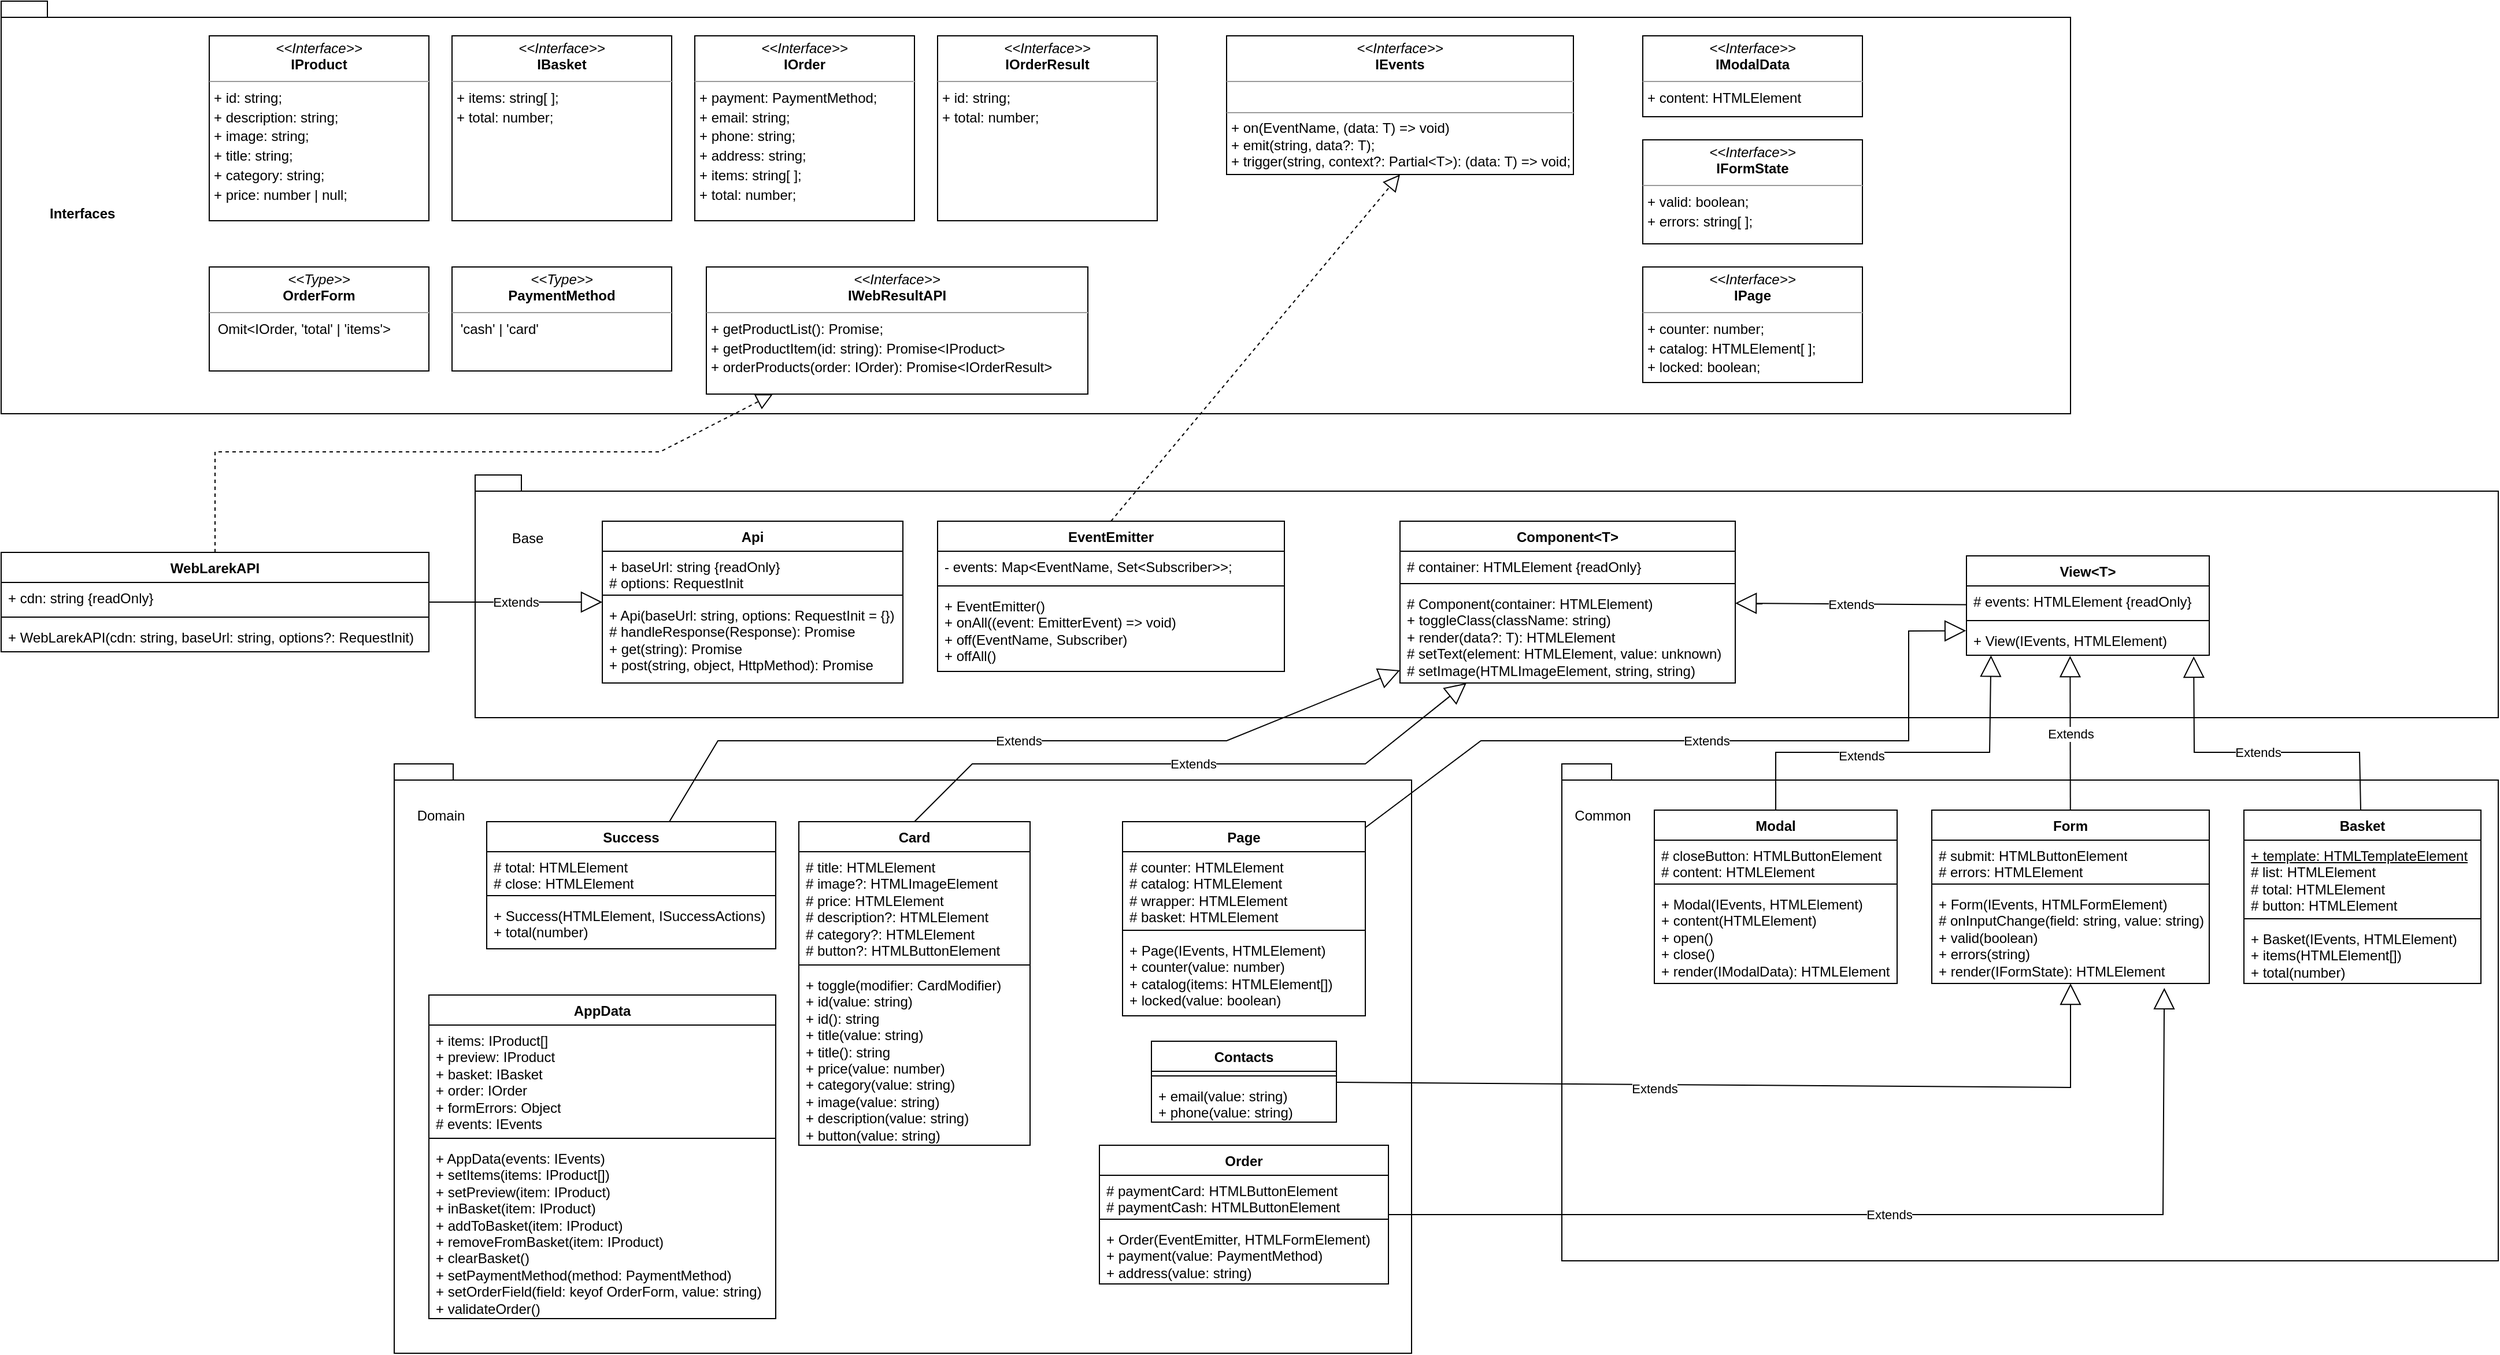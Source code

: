 <mxfile version="23.1.5" type="device">
  <diagram name="Page-1" id="c4acf3e9-155e-7222-9cf6-157b1a14988f">
    <mxGraphModel dx="989" dy="577" grid="1" gridSize="10" guides="1" tooltips="1" connect="1" arrows="1" fold="1" page="1" pageScale="1" pageWidth="2200" pageHeight="1400" background="#ffffff" math="0" shadow="0">
      <root>
        <mxCell id="0" />
        <mxCell id="1" parent="0" />
        <mxCell id="fEwEx9mOlt6JljOtrG-w-179" value="&amp;nbsp; &amp;nbsp; &amp;nbsp; &amp;nbsp; &amp;nbsp; &amp;nbsp; Interfaces" style="shape=folder;fontStyle=1;spacingTop=10;tabWidth=40;tabHeight=14;tabPosition=left;html=1;whiteSpace=wrap;align=left;" parent="1" vertex="1">
          <mxGeometry x="10" y="10" width="1790" height="357" as="geometry" />
        </mxCell>
        <mxCell id="TN-Is-sh9F5A8VuO-S4N-15" value="WebLarekAPI" style="swimlane;fontStyle=1;align=center;verticalAlign=top;childLayout=stackLayout;horizontal=1;startSize=26;horizontalStack=0;resizeParent=1;resizeParentMax=0;resizeLast=0;collapsible=1;marginBottom=0;whiteSpace=wrap;html=1;swimlaneFillColor=default;" vertex="1" parent="1">
          <mxGeometry x="10" y="487" width="370" height="86" as="geometry" />
        </mxCell>
        <mxCell id="TN-Is-sh9F5A8VuO-S4N-16" value="+ cdn: string {readOnly}" style="text;strokeColor=none;fillColor=none;align=left;verticalAlign=top;spacingLeft=4;spacingRight=4;overflow=hidden;rotatable=0;points=[[0,0.5],[1,0.5]];portConstraint=eastwest;whiteSpace=wrap;html=1;" vertex="1" parent="TN-Is-sh9F5A8VuO-S4N-15">
          <mxGeometry y="26" width="370" height="26" as="geometry" />
        </mxCell>
        <mxCell id="TN-Is-sh9F5A8VuO-S4N-17" value="" style="line;strokeWidth=1;fillColor=none;align=left;verticalAlign=middle;spacingTop=-1;spacingLeft=3;spacingRight=3;rotatable=0;labelPosition=right;points=[];portConstraint=eastwest;strokeColor=inherit;" vertex="1" parent="TN-Is-sh9F5A8VuO-S4N-15">
          <mxGeometry y="52" width="370" height="8" as="geometry" />
        </mxCell>
        <mxCell id="TN-Is-sh9F5A8VuO-S4N-18" value="+&amp;nbsp;WebLarekAPI(cdn: string, baseUrl: string, options?: RequestInit)" style="text;strokeColor=none;fillColor=none;align=left;verticalAlign=top;spacingLeft=4;spacingRight=4;overflow=hidden;rotatable=0;points=[[0,0.5],[1,0.5]];portConstraint=eastwest;whiteSpace=wrap;html=1;" vertex="1" parent="TN-Is-sh9F5A8VuO-S4N-15">
          <mxGeometry y="60" width="370" height="26" as="geometry" />
        </mxCell>
        <mxCell id="TN-Is-sh9F5A8VuO-S4N-19" value="" style="shape=folder;fontStyle=1;spacingTop=10;tabWidth=40;tabHeight=14;tabPosition=left;html=1;whiteSpace=wrap;" vertex="1" parent="1">
          <mxGeometry x="420" y="420" width="1750" height="210" as="geometry" />
        </mxCell>
        <mxCell id="TN-Is-sh9F5A8VuO-S4N-20" value="Base" style="text;html=1;align=center;verticalAlign=middle;resizable=0;points=[];autosize=1;strokeColor=none;fillColor=none;" vertex="1" parent="1">
          <mxGeometry x="440" y="460" width="50" height="30" as="geometry" />
        </mxCell>
        <mxCell id="TN-Is-sh9F5A8VuO-S4N-21" value="Api" style="swimlane;fontStyle=1;align=center;verticalAlign=top;childLayout=stackLayout;horizontal=1;startSize=26;horizontalStack=0;resizeParent=1;resizeParentMax=0;resizeLast=0;collapsible=1;marginBottom=0;whiteSpace=wrap;html=1;" vertex="1" parent="1">
          <mxGeometry x="530" y="460" width="260" height="140" as="geometry" />
        </mxCell>
        <mxCell id="TN-Is-sh9F5A8VuO-S4N-22" value="+ baseUrl: string {readOnly}&lt;br style=&quot;border-color: var(--border-color); padding: 0px; margin: 0px;&quot;&gt;&lt;span style=&quot;&quot;&gt;# options: RequestInit&lt;/span&gt;" style="text;strokeColor=none;fillColor=none;align=left;verticalAlign=top;spacingLeft=4;spacingRight=4;overflow=hidden;rotatable=0;points=[[0,0.5],[1,0.5]];portConstraint=eastwest;whiteSpace=wrap;html=1;" vertex="1" parent="TN-Is-sh9F5A8VuO-S4N-21">
          <mxGeometry y="26" width="260" height="34" as="geometry" />
        </mxCell>
        <mxCell id="TN-Is-sh9F5A8VuO-S4N-23" value="" style="line;strokeWidth=1;fillColor=none;align=left;verticalAlign=middle;spacingTop=-1;spacingLeft=3;spacingRight=3;rotatable=0;labelPosition=right;points=[];portConstraint=eastwest;strokeColor=inherit;" vertex="1" parent="TN-Is-sh9F5A8VuO-S4N-21">
          <mxGeometry y="60" width="260" height="8" as="geometry" />
        </mxCell>
        <mxCell id="TN-Is-sh9F5A8VuO-S4N-24" value="+ Api(baseUrl: string, options: RequestInit = {})&lt;br style=&quot;border-color: var(--border-color); padding: 0px; margin: 0px;&quot;&gt;# handleResponse(Response): Promise&amp;nbsp;&lt;br style=&quot;border-color: var(--border-color); padding: 0px; margin: 0px;&quot;&gt;+ get(string): Promise&lt;br style=&quot;border-color: var(--border-color); padding: 0px; margin: 0px;&quot;&gt;+ post(string, object, HttpMethod): Promise" style="text;strokeColor=none;fillColor=none;align=left;verticalAlign=top;spacingLeft=4;spacingRight=4;overflow=hidden;rotatable=0;points=[[0,0.5],[1,0.5]];portConstraint=eastwest;whiteSpace=wrap;html=1;" vertex="1" parent="TN-Is-sh9F5A8VuO-S4N-21">
          <mxGeometry y="68" width="260" height="72" as="geometry" />
        </mxCell>
        <mxCell id="TN-Is-sh9F5A8VuO-S4N-25" value="&lt;p style=&quot;margin:0px;margin-top:4px;text-align:center;&quot;&gt;&lt;i&gt;&amp;lt;&amp;lt;Interface&amp;gt;&amp;gt;&lt;/i&gt;&lt;br&gt;&lt;b&gt;IEvents&lt;/b&gt;&lt;/p&gt;&lt;hr size=&quot;1&quot;&gt;&lt;p style=&quot;margin:0px;margin-left:4px;&quot;&gt;&lt;br&gt;&lt;/p&gt;&lt;hr size=&quot;1&quot;&gt;&lt;p style=&quot;margin:0px;margin-left:4px;&quot;&gt;+ on(EventName, (data: T) =&amp;gt; void)&lt;/p&gt;&lt;p style=&quot;margin:0px;margin-left:4px;&quot;&gt;+ emit(string, data?: T);&lt;/p&gt;&lt;p style=&quot;margin:0px;margin-left:4px;&quot;&gt;+ trigger(string, context?: Partial&amp;lt;T&amp;gt;): (data: T) =&amp;gt; void;&lt;/p&gt;" style="verticalAlign=top;align=left;overflow=fill;fontSize=12;fontFamily=Helvetica;html=1;whiteSpace=wrap;" vertex="1" parent="1">
          <mxGeometry x="1070" y="40" width="300" height="120" as="geometry" />
        </mxCell>
        <mxCell id="TN-Is-sh9F5A8VuO-S4N-26" value="EventEmitter" style="swimlane;fontStyle=1;align=center;verticalAlign=top;childLayout=stackLayout;horizontal=1;startSize=26;horizontalStack=0;resizeParent=1;resizeParentMax=0;resizeLast=0;collapsible=1;marginBottom=0;whiteSpace=wrap;html=1;" vertex="1" parent="1">
          <mxGeometry x="820" y="460" width="300" height="130" as="geometry" />
        </mxCell>
        <mxCell id="TN-Is-sh9F5A8VuO-S4N-27" value="-&amp;nbsp;events: Map&amp;lt;EventName, Set&amp;lt;Subscriber&amp;gt;&amp;gt;;" style="text;strokeColor=none;fillColor=none;align=left;verticalAlign=top;spacingLeft=4;spacingRight=4;overflow=hidden;rotatable=0;points=[[0,0.5],[1,0.5]];portConstraint=eastwest;whiteSpace=wrap;html=1;" vertex="1" parent="TN-Is-sh9F5A8VuO-S4N-26">
          <mxGeometry y="26" width="300" height="26" as="geometry" />
        </mxCell>
        <mxCell id="TN-Is-sh9F5A8VuO-S4N-28" value="" style="line;strokeWidth=1;fillColor=none;align=left;verticalAlign=middle;spacingTop=-1;spacingLeft=3;spacingRight=3;rotatable=0;labelPosition=right;points=[];portConstraint=eastwest;strokeColor=inherit;" vertex="1" parent="TN-Is-sh9F5A8VuO-S4N-26">
          <mxGeometry y="52" width="300" height="8" as="geometry" />
        </mxCell>
        <mxCell id="TN-Is-sh9F5A8VuO-S4N-29" value="+ EventEmitter()&lt;br&gt;+ onAll((event: EmitterEvent) =&amp;gt; void)&lt;br&gt;+ off(EventName, Subscriber)&lt;br&gt;+&amp;nbsp;offAll()" style="text;strokeColor=none;fillColor=none;align=left;verticalAlign=top;spacingLeft=4;spacingRight=4;overflow=hidden;rotatable=0;points=[[0,0.5],[1,0.5]];portConstraint=eastwest;whiteSpace=wrap;html=1;" vertex="1" parent="TN-Is-sh9F5A8VuO-S4N-26">
          <mxGeometry y="60" width="300" height="70" as="geometry" />
        </mxCell>
        <mxCell id="TN-Is-sh9F5A8VuO-S4N-30" value="" style="endArrow=block;dashed=1;endFill=0;endSize=12;html=1;rounded=0;entryX=0.5;entryY=1;entryDx=0;entryDy=0;exitX=0.5;exitY=0;exitDx=0;exitDy=0;" edge="1" parent="1" source="TN-Is-sh9F5A8VuO-S4N-26" target="TN-Is-sh9F5A8VuO-S4N-25">
          <mxGeometry width="160" relative="1" as="geometry">
            <mxPoint x="1000" y="900" as="sourcePoint" />
            <mxPoint x="1160" y="900" as="targetPoint" />
          </mxGeometry>
        </mxCell>
        <mxCell id="TN-Is-sh9F5A8VuO-S4N-37" value="Extends" style="endArrow=block;endSize=16;endFill=0;html=1;rounded=0;" edge="1" parent="1" source="TN-Is-sh9F5A8VuO-S4N-15" target="TN-Is-sh9F5A8VuO-S4N-21">
          <mxGeometry width="160" relative="1" as="geometry">
            <mxPoint x="390" y="550" as="sourcePoint" />
            <mxPoint x="545" y="602.66" as="targetPoint" />
          </mxGeometry>
        </mxCell>
        <mxCell id="TN-Is-sh9F5A8VuO-S4N-40" value="" style="endArrow=block;dashed=1;endFill=0;endSize=12;html=1;rounded=0;" edge="1" parent="1" source="TN-Is-sh9F5A8VuO-S4N-15" target="TN-Is-sh9F5A8VuO-S4N-108">
          <mxGeometry width="160" relative="1" as="geometry">
            <mxPoint x="530" y="630" as="sourcePoint" />
            <mxPoint x="681.383" y="350" as="targetPoint" />
            <Array as="points">
              <mxPoint x="195" y="400" />
              <mxPoint x="580" y="400" />
            </Array>
          </mxGeometry>
        </mxCell>
        <mxCell id="TN-Is-sh9F5A8VuO-S4N-41" value="Component&amp;lt;T&amp;gt;" style="swimlane;fontStyle=1;align=center;verticalAlign=top;childLayout=stackLayout;horizontal=1;startSize=26;horizontalStack=0;resizeParent=1;resizeParentMax=0;resizeLast=0;collapsible=1;marginBottom=0;whiteSpace=wrap;html=1;" vertex="1" parent="1">
          <mxGeometry x="1220" y="460" width="290" height="140" as="geometry" />
        </mxCell>
        <mxCell id="TN-Is-sh9F5A8VuO-S4N-42" value="# container: HTMLElement {readOnly}" style="text;strokeColor=none;fillColor=none;align=left;verticalAlign=top;spacingLeft=4;spacingRight=4;overflow=hidden;rotatable=0;points=[[0,0.5],[1,0.5]];portConstraint=eastwest;whiteSpace=wrap;html=1;" vertex="1" parent="TN-Is-sh9F5A8VuO-S4N-41">
          <mxGeometry y="26" width="290" height="24" as="geometry" />
        </mxCell>
        <mxCell id="TN-Is-sh9F5A8VuO-S4N-43" value="" style="line;strokeWidth=1;fillColor=none;align=left;verticalAlign=middle;spacingTop=-1;spacingLeft=3;spacingRight=3;rotatable=0;labelPosition=right;points=[];portConstraint=eastwest;strokeColor=inherit;" vertex="1" parent="TN-Is-sh9F5A8VuO-S4N-41">
          <mxGeometry y="50" width="290" height="8" as="geometry" />
        </mxCell>
        <mxCell id="TN-Is-sh9F5A8VuO-S4N-44" value="# Component(container: HTMLElement)&lt;br style=&quot;border-color: var(--border-color); padding: 0px; margin: 0px;&quot;&gt;&lt;span style=&quot;&quot;&gt;+ toggleClass(className: string)&lt;/span&gt;&lt;br style=&quot;border-color: var(--border-color); padding: 0px; margin: 0px;&quot;&gt;&lt;span style=&quot;&quot;&gt;+ render(data?: T): HTMLElement&lt;/span&gt;&lt;br style=&quot;border-color: var(--border-color); padding: 0px; margin: 0px;&quot;&gt;&lt;span style=&quot;&quot;&gt;#&amp;nbsp;setText(element: HTMLElement, value: unknown)&amp;nbsp;&lt;/span&gt;&lt;br style=&quot;border-color: var(--border-color); padding: 0px; margin: 0px;&quot;&gt;&lt;span style=&quot;&quot;&gt;# setImage(HTMLImageElement,&lt;/span&gt;&lt;span style=&quot;&quot;&gt;&amp;nbsp;string, string)&lt;/span&gt;" style="text;strokeColor=none;fillColor=none;align=left;verticalAlign=top;spacingLeft=4;spacingRight=4;overflow=hidden;rotatable=0;points=[[0,0.5],[1,0.5]];portConstraint=eastwest;whiteSpace=wrap;html=1;" vertex="1" parent="TN-Is-sh9F5A8VuO-S4N-41">
          <mxGeometry y="58" width="290" height="82" as="geometry" />
        </mxCell>
        <mxCell id="TN-Is-sh9F5A8VuO-S4N-45" value="View&amp;lt;T&amp;gt;" style="swimlane;fontStyle=1;align=center;verticalAlign=top;childLayout=stackLayout;horizontal=1;startSize=26;horizontalStack=0;resizeParent=1;resizeParentMax=0;resizeLast=0;collapsible=1;marginBottom=0;whiteSpace=wrap;html=1;" vertex="1" parent="1">
          <mxGeometry x="1710" y="490" width="210" height="86" as="geometry" />
        </mxCell>
        <mxCell id="TN-Is-sh9F5A8VuO-S4N-46" value="# events: HTMLElement {readOnly}" style="text;strokeColor=none;fillColor=none;align=left;verticalAlign=top;spacingLeft=4;spacingRight=4;overflow=hidden;rotatable=0;points=[[0,0.5],[1,0.5]];portConstraint=eastwest;whiteSpace=wrap;html=1;" vertex="1" parent="TN-Is-sh9F5A8VuO-S4N-45">
          <mxGeometry y="26" width="210" height="26" as="geometry" />
        </mxCell>
        <mxCell id="TN-Is-sh9F5A8VuO-S4N-47" value="" style="line;strokeWidth=1;fillColor=none;align=left;verticalAlign=middle;spacingTop=-1;spacingLeft=3;spacingRight=3;rotatable=0;labelPosition=right;points=[];portConstraint=eastwest;strokeColor=inherit;" vertex="1" parent="TN-Is-sh9F5A8VuO-S4N-45">
          <mxGeometry y="52" width="210" height="8" as="geometry" />
        </mxCell>
        <mxCell id="TN-Is-sh9F5A8VuO-S4N-48" value="+&amp;nbsp;View(IEvents, HTMLElement)" style="text;strokeColor=none;fillColor=none;align=left;verticalAlign=top;spacingLeft=4;spacingRight=4;overflow=hidden;rotatable=0;points=[[0,0.5],[1,0.5]];portConstraint=eastwest;whiteSpace=wrap;html=1;" vertex="1" parent="TN-Is-sh9F5A8VuO-S4N-45">
          <mxGeometry y="60" width="210" height="26" as="geometry" />
        </mxCell>
        <mxCell id="TN-Is-sh9F5A8VuO-S4N-49" value="Extends" style="endArrow=block;endSize=16;endFill=0;html=1;rounded=0;" edge="1" parent="1" source="TN-Is-sh9F5A8VuO-S4N-45" target="TN-Is-sh9F5A8VuO-S4N-41">
          <mxGeometry width="160" relative="1" as="geometry">
            <mxPoint x="1530" y="350" as="sourcePoint" />
            <mxPoint x="1690" y="350" as="targetPoint" />
          </mxGeometry>
        </mxCell>
        <mxCell id="TN-Is-sh9F5A8VuO-S4N-93" value="" style="shape=folder;fontStyle=1;spacingTop=10;tabWidth=40;tabHeight=14;tabPosition=left;html=1;whiteSpace=wrap;" vertex="1" parent="1">
          <mxGeometry x="1360" y="670" width="810" height="430" as="geometry" />
        </mxCell>
        <mxCell id="TN-Is-sh9F5A8VuO-S4N-94" value="Common" style="text;html=1;align=center;verticalAlign=middle;resizable=0;points=[];autosize=1;strokeColor=none;fillColor=none;" vertex="1" parent="1">
          <mxGeometry x="1360" y="700" width="70" height="30" as="geometry" />
        </mxCell>
        <mxCell id="TN-Is-sh9F5A8VuO-S4N-74" value="Modal" style="swimlane;fontStyle=1;align=center;verticalAlign=top;childLayout=stackLayout;horizontal=1;startSize=26;horizontalStack=0;resizeParent=1;resizeParentMax=0;resizeLast=0;collapsible=1;marginBottom=0;whiteSpace=wrap;html=1;" vertex="1" parent="1">
          <mxGeometry x="1440" y="710" width="210" height="150" as="geometry" />
        </mxCell>
        <mxCell id="TN-Is-sh9F5A8VuO-S4N-75" value="&lt;div&gt;# closeButton: HTMLButtonElement&lt;/div&gt;&lt;div&gt;# content: HTMLElement&lt;/div&gt;" style="text;strokeColor=none;fillColor=none;align=left;verticalAlign=top;spacingLeft=4;spacingRight=4;overflow=hidden;rotatable=0;points=[[0,0.5],[1,0.5]];portConstraint=eastwest;whiteSpace=wrap;html=1;" vertex="1" parent="TN-Is-sh9F5A8VuO-S4N-74">
          <mxGeometry y="26" width="210" height="34" as="geometry" />
        </mxCell>
        <mxCell id="TN-Is-sh9F5A8VuO-S4N-76" value="" style="line;strokeWidth=1;fillColor=none;align=left;verticalAlign=middle;spacingTop=-1;spacingLeft=3;spacingRight=3;rotatable=0;labelPosition=right;points=[];portConstraint=eastwest;strokeColor=inherit;" vertex="1" parent="TN-Is-sh9F5A8VuO-S4N-74">
          <mxGeometry y="60" width="210" height="8" as="geometry" />
        </mxCell>
        <mxCell id="TN-Is-sh9F5A8VuO-S4N-77" value="+ Modal(&lt;span style=&quot;border-color: var(--border-color); text-align: center;&quot;&gt;IEvents&lt;/span&gt;, HTMLElement)&lt;br&gt;+&amp;nbsp;content(HTMLElement)&lt;br&gt;+&amp;nbsp;open()&lt;br&gt;+ close()&lt;br&gt;+ render(IModalData): HTMLElement" style="text;strokeColor=none;fillColor=none;align=left;verticalAlign=top;spacingLeft=4;spacingRight=4;overflow=hidden;rotatable=0;points=[[0,0.5],[1,0.5]];portConstraint=eastwest;whiteSpace=wrap;html=1;" vertex="1" parent="TN-Is-sh9F5A8VuO-S4N-74">
          <mxGeometry y="68" width="210" height="82" as="geometry" />
        </mxCell>
        <mxCell id="TN-Is-sh9F5A8VuO-S4N-58" value="Form" style="swimlane;fontStyle=1;align=center;verticalAlign=top;childLayout=stackLayout;horizontal=1;startSize=26;horizontalStack=0;resizeParent=1;resizeParentMax=0;resizeLast=0;collapsible=1;marginBottom=0;whiteSpace=wrap;html=1;" vertex="1" parent="1">
          <mxGeometry x="1680" y="710" width="240" height="150" as="geometry" />
        </mxCell>
        <mxCell id="TN-Is-sh9F5A8VuO-S4N-59" value="&lt;div&gt;# submit: HTMLButtonElement&lt;/div&gt;&lt;div&gt;# errors: HTMLElement&lt;/div&gt;" style="text;strokeColor=none;fillColor=none;align=left;verticalAlign=top;spacingLeft=4;spacingRight=4;overflow=hidden;rotatable=0;points=[[0,0.5],[1,0.5]];portConstraint=eastwest;whiteSpace=wrap;html=1;" vertex="1" parent="TN-Is-sh9F5A8VuO-S4N-58">
          <mxGeometry y="26" width="240" height="34" as="geometry" />
        </mxCell>
        <mxCell id="TN-Is-sh9F5A8VuO-S4N-60" value="" style="line;strokeWidth=1;fillColor=none;align=left;verticalAlign=middle;spacingTop=-1;spacingLeft=3;spacingRight=3;rotatable=0;labelPosition=right;points=[];portConstraint=eastwest;strokeColor=inherit;" vertex="1" parent="TN-Is-sh9F5A8VuO-S4N-58">
          <mxGeometry y="60" width="240" height="8" as="geometry" />
        </mxCell>
        <mxCell id="TN-Is-sh9F5A8VuO-S4N-61" value="+ Form(&lt;span style=&quot;border-color: var(--border-color); text-align: center;&quot;&gt;IEvents&lt;/span&gt;, HTMLFormElement)&lt;br&gt;#&amp;nbsp;onInputChange(field: string, value: string)&lt;br&gt;+&amp;nbsp;valid(boolean)&lt;br&gt;+ errors(string)&lt;br&gt;+ render(IFormState): HTMLElement" style="text;strokeColor=none;fillColor=none;align=left;verticalAlign=top;spacingLeft=4;spacingRight=4;overflow=hidden;rotatable=0;points=[[0,0.5],[1,0.5]];portConstraint=eastwest;whiteSpace=wrap;html=1;" vertex="1" parent="TN-Is-sh9F5A8VuO-S4N-58">
          <mxGeometry y="68" width="240" height="82" as="geometry" />
        </mxCell>
        <mxCell id="TN-Is-sh9F5A8VuO-S4N-73" value="Extends" style="endArrow=block;endSize=16;endFill=0;html=1;rounded=0;entryX=0.427;entryY=1.021;entryDx=0;entryDy=0;entryPerimeter=0;" edge="1" parent="1" source="TN-Is-sh9F5A8VuO-S4N-58" target="TN-Is-sh9F5A8VuO-S4N-48">
          <mxGeometry width="160" relative="1" as="geometry">
            <mxPoint x="1750" y="572" as="sourcePoint" />
            <mxPoint x="1550" y="571" as="targetPoint" />
          </mxGeometry>
        </mxCell>
        <mxCell id="TN-Is-sh9F5A8VuO-S4N-83" value="Extends" style="endArrow=block;endSize=16;endFill=0;html=1;rounded=0;entryX=0.101;entryY=1.004;entryDx=0;entryDy=0;entryPerimeter=0;" edge="1" parent="1" source="TN-Is-sh9F5A8VuO-S4N-74" target="TN-Is-sh9F5A8VuO-S4N-48">
          <mxGeometry x="-0.227" y="-3" width="160" relative="1" as="geometry">
            <mxPoint x="2080" y="920" as="sourcePoint" />
            <mxPoint x="1864" y="596" as="targetPoint" />
            <Array as="points">
              <mxPoint x="1545" y="660" />
              <mxPoint x="1730" y="660" />
            </Array>
            <mxPoint as="offset" />
          </mxGeometry>
        </mxCell>
        <mxCell id="TN-Is-sh9F5A8VuO-S4N-54" value="Basket" style="swimlane;fontStyle=1;align=center;verticalAlign=top;childLayout=stackLayout;horizontal=1;startSize=26;horizontalStack=0;resizeParent=1;resizeParentMax=0;resizeLast=0;collapsible=1;marginBottom=0;whiteSpace=wrap;html=1;" vertex="1" parent="1">
          <mxGeometry x="1950" y="710" width="205" height="150" as="geometry" />
        </mxCell>
        <mxCell id="TN-Is-sh9F5A8VuO-S4N-55" value="&lt;u&gt;+ template:&amp;nbsp;HTMLTemplateElement&lt;/u&gt;&lt;br&gt;&lt;div style=&quot;&quot;&gt;# list: HTMLElement&lt;/div&gt;&lt;div style=&quot;&quot;&gt;# total: HTMLElement&lt;/div&gt;&lt;div style=&quot;&quot;&gt;# button: HTMLElement&lt;/div&gt;" style="text;strokeColor=none;fillColor=none;align=left;verticalAlign=top;spacingLeft=4;spacingRight=4;overflow=hidden;rotatable=0;points=[[0,0.5],[1,0.5]];portConstraint=eastwest;whiteSpace=wrap;html=1;" vertex="1" parent="TN-Is-sh9F5A8VuO-S4N-54">
          <mxGeometry y="26" width="205" height="64" as="geometry" />
        </mxCell>
        <mxCell id="TN-Is-sh9F5A8VuO-S4N-56" value="" style="line;strokeWidth=1;fillColor=none;align=left;verticalAlign=middle;spacingTop=-1;spacingLeft=3;spacingRight=3;rotatable=0;labelPosition=right;points=[];portConstraint=eastwest;strokeColor=inherit;" vertex="1" parent="TN-Is-sh9F5A8VuO-S4N-54">
          <mxGeometry y="90" width="205" height="8" as="geometry" />
        </mxCell>
        <mxCell id="TN-Is-sh9F5A8VuO-S4N-57" value="+ Basket(&lt;span style=&quot;border-color: var(--border-color); text-align: center;&quot;&gt;IEvents,&amp;nbsp;HTMLElement&lt;/span&gt;)&lt;br&gt;+ items(HTMLElement[])&lt;br&gt;+ total(number)" style="text;strokeColor=none;fillColor=none;align=left;verticalAlign=top;spacingLeft=4;spacingRight=4;overflow=hidden;rotatable=0;points=[[0,0.5],[1,0.5]];portConstraint=eastwest;whiteSpace=wrap;html=1;" vertex="1" parent="TN-Is-sh9F5A8VuO-S4N-54">
          <mxGeometry y="98" width="205" height="52" as="geometry" />
        </mxCell>
        <mxCell id="TN-Is-sh9F5A8VuO-S4N-72" value="Extends" style="endArrow=block;endSize=16;endFill=0;html=1;rounded=0;entryX=0.936;entryY=1.037;entryDx=0;entryDy=0;entryPerimeter=0;" edge="1" parent="1" source="TN-Is-sh9F5A8VuO-S4N-54" target="TN-Is-sh9F5A8VuO-S4N-48">
          <mxGeometry width="160" relative="1" as="geometry">
            <mxPoint x="1740" y="562" as="sourcePoint" />
            <mxPoint x="1540" y="561" as="targetPoint" />
            <Array as="points">
              <mxPoint x="2050" y="660" />
              <mxPoint x="1907" y="660" />
            </Array>
          </mxGeometry>
        </mxCell>
        <mxCell id="TN-Is-sh9F5A8VuO-S4N-95" value="" style="shape=folder;fontStyle=1;spacingTop=10;tabWidth=40;tabHeight=14;tabPosition=left;html=1;whiteSpace=wrap;" vertex="1" parent="1">
          <mxGeometry x="350" y="670" width="880" height="510" as="geometry" />
        </mxCell>
        <mxCell id="TN-Is-sh9F5A8VuO-S4N-96" value="Domain" style="text;html=1;align=center;verticalAlign=middle;resizable=0;points=[];autosize=1;strokeColor=none;fillColor=none;" vertex="1" parent="1">
          <mxGeometry x="360" y="700" width="60" height="30" as="geometry" />
        </mxCell>
        <mxCell id="TN-Is-sh9F5A8VuO-S4N-50" value="AppData" style="swimlane;fontStyle=1;align=center;verticalAlign=top;childLayout=stackLayout;horizontal=1;startSize=26;horizontalStack=0;resizeParent=1;resizeParentMax=0;resizeLast=0;collapsible=1;marginBottom=0;whiteSpace=wrap;html=1;" vertex="1" parent="1">
          <mxGeometry x="380" y="870" width="300" height="280" as="geometry" />
        </mxCell>
        <mxCell id="TN-Is-sh9F5A8VuO-S4N-51" value="+ items: IProduct[]&lt;br&gt;+&amp;nbsp;preview: IProduct&lt;br&gt;+ basket: IBasket&lt;br&gt;+&amp;nbsp;order: IOrder&lt;br&gt;+&amp;nbsp;formErrors: Object&lt;br&gt;# events: IEvents" style="text;strokeColor=none;fillColor=none;align=left;verticalAlign=top;spacingLeft=4;spacingRight=4;overflow=hidden;rotatable=0;points=[[0,0.5],[1,0.5]];portConstraint=eastwest;whiteSpace=wrap;html=1;" vertex="1" parent="TN-Is-sh9F5A8VuO-S4N-50">
          <mxGeometry y="26" width="300" height="94" as="geometry" />
        </mxCell>
        <mxCell id="TN-Is-sh9F5A8VuO-S4N-52" value="" style="line;strokeWidth=1;fillColor=none;align=left;verticalAlign=middle;spacingTop=-1;spacingLeft=3;spacingRight=3;rotatable=0;labelPosition=right;points=[];portConstraint=eastwest;strokeColor=inherit;" vertex="1" parent="TN-Is-sh9F5A8VuO-S4N-50">
          <mxGeometry y="120" width="300" height="8" as="geometry" />
        </mxCell>
        <mxCell id="TN-Is-sh9F5A8VuO-S4N-53" value="+ AppData(events: IEvents)&lt;br&gt;+&amp;nbsp;setItems(items: IProduct[])&lt;br&gt;+&amp;nbsp;setPreview(item: IProduct)&lt;br&gt;+&amp;nbsp;inBasket(item: IProduct)&lt;br&gt;+&amp;nbsp;addToBasket(item: IProduct)&lt;br&gt;+&amp;nbsp;removeFromBasket(item: IProduct)&lt;br&gt;+ clearBasket()&lt;br&gt;+ setPaymentMethod(method: PaymentMethod)&lt;br&gt;+&amp;nbsp;setOrderField(field: keyof OrderForm, value: string)&lt;br&gt;+&amp;nbsp;validateOrder()" style="text;strokeColor=none;fillColor=none;align=left;verticalAlign=top;spacingLeft=4;spacingRight=4;overflow=hidden;rotatable=0;points=[[0,0.5],[1,0.5]];portConstraint=eastwest;whiteSpace=wrap;html=1;" vertex="1" parent="TN-Is-sh9F5A8VuO-S4N-50">
          <mxGeometry y="128" width="300" height="152" as="geometry" />
        </mxCell>
        <mxCell id="TN-Is-sh9F5A8VuO-S4N-62" value="Success" style="swimlane;fontStyle=1;align=center;verticalAlign=top;childLayout=stackLayout;horizontal=1;startSize=26;horizontalStack=0;resizeParent=1;resizeParentMax=0;resizeLast=0;collapsible=1;marginBottom=0;whiteSpace=wrap;html=1;" vertex="1" parent="1">
          <mxGeometry x="430" y="720" width="250" height="110" as="geometry" />
        </mxCell>
        <mxCell id="TN-Is-sh9F5A8VuO-S4N-63" value="&lt;div&gt;# total: HTMLElement&lt;/div&gt;&lt;div&gt;# close: HTMLElement&lt;/div&gt;" style="text;strokeColor=none;fillColor=none;align=left;verticalAlign=top;spacingLeft=4;spacingRight=4;overflow=hidden;rotatable=0;points=[[0,0.5],[1,0.5]];portConstraint=eastwest;whiteSpace=wrap;html=1;" vertex="1" parent="TN-Is-sh9F5A8VuO-S4N-62">
          <mxGeometry y="26" width="250" height="34" as="geometry" />
        </mxCell>
        <mxCell id="TN-Is-sh9F5A8VuO-S4N-64" value="" style="line;strokeWidth=1;fillColor=none;align=left;verticalAlign=middle;spacingTop=-1;spacingLeft=3;spacingRight=3;rotatable=0;labelPosition=right;points=[];portConstraint=eastwest;strokeColor=inherit;" vertex="1" parent="TN-Is-sh9F5A8VuO-S4N-62">
          <mxGeometry y="60" width="250" height="8" as="geometry" />
        </mxCell>
        <mxCell id="TN-Is-sh9F5A8VuO-S4N-65" value="+ Success(HTMLElement, ISuccessActions)&lt;br&gt;+ total(number)" style="text;strokeColor=none;fillColor=none;align=left;verticalAlign=top;spacingLeft=4;spacingRight=4;overflow=hidden;rotatable=0;points=[[0,0.5],[1,0.5]];portConstraint=eastwest;whiteSpace=wrap;html=1;" vertex="1" parent="TN-Is-sh9F5A8VuO-S4N-62">
          <mxGeometry y="68" width="250" height="42" as="geometry" />
        </mxCell>
        <mxCell id="TN-Is-sh9F5A8VuO-S4N-66" value="Card" style="swimlane;fontStyle=1;align=center;verticalAlign=top;childLayout=stackLayout;horizontal=1;startSize=26;horizontalStack=0;resizeParent=1;resizeParentMax=0;resizeLast=0;collapsible=1;marginBottom=0;whiteSpace=wrap;html=1;" vertex="1" parent="1">
          <mxGeometry x="700" y="720" width="200" height="280" as="geometry" />
        </mxCell>
        <mxCell id="TN-Is-sh9F5A8VuO-S4N-67" value="&lt;div&gt;# title: HTMLElement&lt;/div&gt;&lt;div&gt;# image?: HTMLImageElement&lt;/div&gt;&lt;div&gt;# price: HTMLElement&lt;/div&gt;&lt;div&gt;# description?: HTMLElement&lt;/div&gt;&lt;div&gt;# category?: HTMLElement&lt;/div&gt;&lt;div&gt;# button?: HTMLButtonElement&lt;/div&gt;&lt;div&gt;&lt;br&gt;&lt;/div&gt;" style="text;strokeColor=none;fillColor=none;align=left;verticalAlign=top;spacingLeft=4;spacingRight=4;overflow=hidden;rotatable=0;points=[[0,0.5],[1,0.5]];portConstraint=eastwest;whiteSpace=wrap;html=1;" vertex="1" parent="TN-Is-sh9F5A8VuO-S4N-66">
          <mxGeometry y="26" width="200" height="94" as="geometry" />
        </mxCell>
        <mxCell id="TN-Is-sh9F5A8VuO-S4N-68" value="" style="line;strokeWidth=1;fillColor=none;align=left;verticalAlign=middle;spacingTop=-1;spacingLeft=3;spacingRight=3;rotatable=0;labelPosition=right;points=[];portConstraint=eastwest;strokeColor=inherit;" vertex="1" parent="TN-Is-sh9F5A8VuO-S4N-66">
          <mxGeometry y="120" width="200" height="8" as="geometry" />
        </mxCell>
        <mxCell id="TN-Is-sh9F5A8VuO-S4N-69" value="+ toggle(modifier: CardModifier)&lt;br&gt;+&amp;nbsp;id(value: string)&lt;br&gt;+&amp;nbsp;id(): string&lt;br&gt;+&amp;nbsp;title(value: string)&lt;br&gt;+&amp;nbsp;title(): string&lt;br&gt;+&amp;nbsp;price(value: number)&lt;br&gt;+&amp;nbsp;category(value: string)&lt;br&gt;+&amp;nbsp;image(value: string)&lt;br&gt;+&amp;nbsp;description(value: string)&lt;br&gt;+&amp;nbsp;button(value: string)" style="text;strokeColor=none;fillColor=none;align=left;verticalAlign=top;spacingLeft=4;spacingRight=4;overflow=hidden;rotatable=0;points=[[0,0.5],[1,0.5]];portConstraint=eastwest;whiteSpace=wrap;html=1;" vertex="1" parent="TN-Is-sh9F5A8VuO-S4N-66">
          <mxGeometry y="128" width="200" height="152" as="geometry" />
        </mxCell>
        <mxCell id="TN-Is-sh9F5A8VuO-S4N-87" value="Order" style="swimlane;fontStyle=1;align=center;verticalAlign=top;childLayout=stackLayout;horizontal=1;startSize=26;horizontalStack=0;resizeParent=1;resizeParentMax=0;resizeLast=0;collapsible=1;marginBottom=0;whiteSpace=wrap;html=1;" vertex="1" parent="1">
          <mxGeometry x="960" y="1000" width="250" height="120" as="geometry" />
        </mxCell>
        <mxCell id="TN-Is-sh9F5A8VuO-S4N-88" value="&lt;div&gt;# paymentCard: HTMLButtonElement&lt;/div&gt;&lt;div&gt;# paymentCash: HTMLButtonElement&lt;/div&gt;" style="text;strokeColor=none;fillColor=none;align=left;verticalAlign=top;spacingLeft=4;spacingRight=4;overflow=hidden;rotatable=0;points=[[0,0.5],[1,0.5]];portConstraint=eastwest;whiteSpace=wrap;html=1;" vertex="1" parent="TN-Is-sh9F5A8VuO-S4N-87">
          <mxGeometry y="26" width="250" height="34" as="geometry" />
        </mxCell>
        <mxCell id="TN-Is-sh9F5A8VuO-S4N-89" value="" style="line;strokeWidth=1;fillColor=none;align=left;verticalAlign=middle;spacingTop=-1;spacingLeft=3;spacingRight=3;rotatable=0;labelPosition=right;points=[];portConstraint=eastwest;strokeColor=inherit;" vertex="1" parent="TN-Is-sh9F5A8VuO-S4N-87">
          <mxGeometry y="60" width="250" height="8" as="geometry" />
        </mxCell>
        <mxCell id="TN-Is-sh9F5A8VuO-S4N-90" value="+ Order(EventEmitter, HTMLFormElement)&lt;br&gt;+&amp;nbsp;payment(value: PaymentMethod)&lt;br&gt;+&amp;nbsp;address(value: string)" style="text;strokeColor=none;fillColor=none;align=left;verticalAlign=top;spacingLeft=4;spacingRight=4;overflow=hidden;rotatable=0;points=[[0,0.5],[1,0.5]];portConstraint=eastwest;whiteSpace=wrap;html=1;" vertex="1" parent="TN-Is-sh9F5A8VuO-S4N-87">
          <mxGeometry y="68" width="250" height="52" as="geometry" />
        </mxCell>
        <mxCell id="TN-Is-sh9F5A8VuO-S4N-84" value="Contacts" style="swimlane;fontStyle=1;align=center;verticalAlign=top;childLayout=stackLayout;horizontal=1;startSize=26;horizontalStack=0;resizeParent=1;resizeParentMax=0;resizeLast=0;collapsible=1;marginBottom=0;whiteSpace=wrap;html=1;" vertex="1" parent="1">
          <mxGeometry x="1005" y="910" width="160" height="70" as="geometry" />
        </mxCell>
        <mxCell id="TN-Is-sh9F5A8VuO-S4N-85" value="" style="line;strokeWidth=1;fillColor=none;align=left;verticalAlign=middle;spacingTop=-1;spacingLeft=3;spacingRight=3;rotatable=0;labelPosition=right;points=[];portConstraint=eastwest;strokeColor=inherit;" vertex="1" parent="TN-Is-sh9F5A8VuO-S4N-84">
          <mxGeometry y="26" width="160" height="8" as="geometry" />
        </mxCell>
        <mxCell id="TN-Is-sh9F5A8VuO-S4N-86" value="+ email(value: string)&lt;br&gt;+&amp;nbsp;phone(value: string)" style="text;strokeColor=none;fillColor=none;align=left;verticalAlign=top;spacingLeft=4;spacingRight=4;overflow=hidden;rotatable=0;points=[[0,0.5],[1,0.5]];portConstraint=eastwest;whiteSpace=wrap;html=1;" vertex="1" parent="TN-Is-sh9F5A8VuO-S4N-84">
          <mxGeometry y="34" width="160" height="36" as="geometry" />
        </mxCell>
        <mxCell id="TN-Is-sh9F5A8VuO-S4N-70" value="Extends" style="endArrow=block;endSize=16;endFill=0;html=1;rounded=0;" edge="1" parent="1" source="TN-Is-sh9F5A8VuO-S4N-62" target="TN-Is-sh9F5A8VuO-S4N-41">
          <mxGeometry width="160" relative="1" as="geometry">
            <mxPoint x="1720" y="542" as="sourcePoint" />
            <mxPoint x="1520" y="541" as="targetPoint" />
            <Array as="points">
              <mxPoint x="630" y="650" />
              <mxPoint x="1070" y="650" />
            </Array>
          </mxGeometry>
        </mxCell>
        <mxCell id="TN-Is-sh9F5A8VuO-S4N-71" value="Extends" style="endArrow=block;endSize=16;endFill=0;html=1;rounded=0;exitX=0.5;exitY=0;exitDx=0;exitDy=0;" edge="1" parent="1" source="TN-Is-sh9F5A8VuO-S4N-66" target="TN-Is-sh9F5A8VuO-S4N-41">
          <mxGeometry width="160" relative="1" as="geometry">
            <mxPoint x="1730" y="552" as="sourcePoint" />
            <mxPoint x="1530" y="551" as="targetPoint" />
            <Array as="points">
              <mxPoint x="850" y="670" />
              <mxPoint x="1190" y="670" />
            </Array>
          </mxGeometry>
        </mxCell>
        <mxCell id="TN-Is-sh9F5A8VuO-S4N-91" value="Extends" style="endArrow=block;endSize=16;endFill=0;html=1;rounded=0;" edge="1" parent="1" source="TN-Is-sh9F5A8VuO-S4N-84" target="TN-Is-sh9F5A8VuO-S4N-58">
          <mxGeometry x="-0.24" y="-4" width="160" relative="1" as="geometry">
            <mxPoint x="-90" y="1300" as="sourcePoint" />
            <mxPoint x="-306" y="976" as="targetPoint" />
            <Array as="points">
              <mxPoint x="1800" y="950" />
            </Array>
            <mxPoint as="offset" />
          </mxGeometry>
        </mxCell>
        <mxCell id="TN-Is-sh9F5A8VuO-S4N-78" value="Page" style="swimlane;fontStyle=1;align=center;verticalAlign=top;childLayout=stackLayout;horizontal=1;startSize=26;horizontalStack=0;resizeParent=1;resizeParentMax=0;resizeLast=0;collapsible=1;marginBottom=0;whiteSpace=wrap;html=1;" vertex="1" parent="1">
          <mxGeometry x="980" y="720" width="210" height="168" as="geometry" />
        </mxCell>
        <mxCell id="TN-Is-sh9F5A8VuO-S4N-79" value="&lt;div&gt;# counter: HTMLElement&lt;/div&gt;&lt;div&gt;# catalog: HTMLElement&lt;/div&gt;&lt;div&gt;# wrapper: HTMLElement&lt;/div&gt;&lt;div&gt;# basket: HTMLElement&lt;/div&gt;" style="text;strokeColor=none;fillColor=none;align=left;verticalAlign=top;spacingLeft=4;spacingRight=4;overflow=hidden;rotatable=0;points=[[0,0.5],[1,0.5]];portConstraint=eastwest;whiteSpace=wrap;html=1;" vertex="1" parent="TN-Is-sh9F5A8VuO-S4N-78">
          <mxGeometry y="26" width="210" height="64" as="geometry" />
        </mxCell>
        <mxCell id="TN-Is-sh9F5A8VuO-S4N-80" value="" style="line;strokeWidth=1;fillColor=none;align=left;verticalAlign=middle;spacingTop=-1;spacingLeft=3;spacingRight=3;rotatable=0;labelPosition=right;points=[];portConstraint=eastwest;strokeColor=inherit;" vertex="1" parent="TN-Is-sh9F5A8VuO-S4N-78">
          <mxGeometry y="90" width="210" height="8" as="geometry" />
        </mxCell>
        <mxCell id="TN-Is-sh9F5A8VuO-S4N-81" value="+ Page(IEvents, HTMLElement)&lt;br&gt;+&amp;nbsp;counter(value: number)&lt;br&gt;+&amp;nbsp;catalog(items: HTMLElement[])&lt;br&gt;+ locked(value: boolean)&lt;br&gt;&lt;br&gt;" style="text;strokeColor=none;fillColor=none;align=left;verticalAlign=top;spacingLeft=4;spacingRight=4;overflow=hidden;rotatable=0;points=[[0,0.5],[1,0.5]];portConstraint=eastwest;whiteSpace=wrap;html=1;" vertex="1" parent="TN-Is-sh9F5A8VuO-S4N-78">
          <mxGeometry y="98" width="210" height="70" as="geometry" />
        </mxCell>
        <mxCell id="TN-Is-sh9F5A8VuO-S4N-99" value="Extends" style="endArrow=block;endSize=16;endFill=0;html=1;rounded=0;entryX=-0.002;entryY=0.185;entryDx=0;entryDy=0;entryPerimeter=0;" edge="1" parent="1" source="TN-Is-sh9F5A8VuO-S4N-78" target="TN-Is-sh9F5A8VuO-S4N-48">
          <mxGeometry width="160" relative="1" as="geometry">
            <mxPoint x="990" y="870" as="sourcePoint" />
            <mxPoint x="1150" y="870" as="targetPoint" />
            <Array as="points">
              <mxPoint x="1290" y="650" />
              <mxPoint x="1660" y="650" />
              <mxPoint x="1660" y="555" />
            </Array>
          </mxGeometry>
        </mxCell>
        <mxCell id="TN-Is-sh9F5A8VuO-S4N-101" value="Extends" style="endArrow=block;endSize=16;endFill=0;html=1;rounded=0;entryX=0.838;entryY=1.047;entryDx=0;entryDy=0;entryPerimeter=0;" edge="1" parent="1" source="TN-Is-sh9F5A8VuO-S4N-87" target="TN-Is-sh9F5A8VuO-S4N-61">
          <mxGeometry width="160" relative="1" as="geometry">
            <mxPoint x="1360" y="1010" as="sourcePoint" />
            <mxPoint x="1520" y="1010" as="targetPoint" />
            <Array as="points">
              <mxPoint x="1880" y="1060" />
            </Array>
          </mxGeometry>
        </mxCell>
        <mxCell id="TN-Is-sh9F5A8VuO-S4N-103" value="&lt;p style=&quot;margin:0px;margin-top:4px;text-align:center;&quot;&gt;&lt;i&gt;&amp;lt;&amp;lt;Interface&amp;gt;&amp;gt;&lt;/i&gt;&lt;br&gt;&lt;b&gt;IProduct&lt;/b&gt;&lt;/p&gt;&lt;hr size=&quot;1&quot;&gt;&lt;p style=&quot;margin: 0px 0px 0px 4px; line-height: 140%;&quot;&gt;+ id: string;&lt;/p&gt;&lt;p style=&quot;margin: 0px 0px 0px 4px; line-height: 140%;&quot;&gt;+ description: string;&lt;/p&gt;&lt;p style=&quot;margin: 0px 0px 0px 4px; line-height: 140%;&quot;&gt;+ image: string;&lt;/p&gt;&lt;p style=&quot;margin: 0px 0px 0px 4px; line-height: 140%;&quot;&gt;+ title: string;&lt;/p&gt;&lt;p style=&quot;margin: 0px 0px 0px 4px; line-height: 140%;&quot;&gt;+ category: string;&lt;/p&gt;&lt;p style=&quot;margin: 0px 0px 0px 4px; line-height: 140%;&quot;&gt;+ price: number | null;&lt;/p&gt;" style="verticalAlign=top;align=left;overflow=fill;html=1;whiteSpace=wrap;strokeColor=default;fontFamily=Helvetica;fontSize=12;fontColor=default;fillColor=default;" vertex="1" parent="1">
          <mxGeometry x="190" y="40" width="190" height="160" as="geometry" />
        </mxCell>
        <mxCell id="TN-Is-sh9F5A8VuO-S4N-105" value="&lt;p style=&quot;margin:0px;margin-top:4px;text-align:center;&quot;&gt;&lt;i&gt;&amp;lt;&amp;lt;Interface&amp;gt;&amp;gt;&lt;/i&gt;&lt;br&gt;&lt;b&gt;IBasket&lt;/b&gt;&lt;/p&gt;&lt;hr size=&quot;1&quot;&gt;&lt;p style=&quot;margin: 0px 0px 0px 4px; line-height: 140%;&quot;&gt;+ items: string[ ];&lt;/p&gt;&lt;p style=&quot;margin: 0px 0px 0px 4px; line-height: 140%;&quot;&gt;+ total: number;&lt;/p&gt;" style="verticalAlign=top;align=left;overflow=fill;html=1;whiteSpace=wrap;strokeColor=default;fontFamily=Helvetica;fontSize=12;fontColor=default;fillColor=default;" vertex="1" parent="1">
          <mxGeometry x="400" y="40" width="190" height="160" as="geometry" />
        </mxCell>
        <mxCell id="TN-Is-sh9F5A8VuO-S4N-106" value="&lt;p style=&quot;margin:0px;margin-top:4px;text-align:center;&quot;&gt;&lt;i&gt;&amp;lt;&amp;lt;Interface&amp;gt;&amp;gt;&lt;/i&gt;&lt;br&gt;&lt;b&gt;IOrder&lt;/b&gt;&lt;/p&gt;&lt;hr size=&quot;1&quot;&gt;&lt;p style=&quot;margin: 0px 0px 0px 4px; line-height: 140%;&quot;&gt;+ payment: PaymentMethod;&lt;/p&gt;&lt;p style=&quot;margin: 0px 0px 0px 4px; line-height: 140%;&quot;&gt;+ email: string;&lt;/p&gt;&lt;p style=&quot;margin: 0px 0px 0px 4px; line-height: 140%;&quot;&gt;+ phone: string;&lt;/p&gt;&lt;p style=&quot;margin: 0px 0px 0px 4px; line-height: 140%;&quot;&gt;+ address: string;&lt;/p&gt;&lt;p style=&quot;margin: 0px 0px 0px 4px; line-height: 140%;&quot;&gt;+ items: string[ ];&lt;/p&gt;&lt;p style=&quot;margin: 0px 0px 0px 4px; line-height: 140%;&quot;&gt;+ total: number;&lt;/p&gt;" style="verticalAlign=top;align=left;overflow=fill;html=1;whiteSpace=wrap;strokeColor=default;fontFamily=Helvetica;fontSize=12;fontColor=default;fillColor=default;" vertex="1" parent="1">
          <mxGeometry x="610" y="40" width="190" height="160" as="geometry" />
        </mxCell>
        <mxCell id="TN-Is-sh9F5A8VuO-S4N-107" value="&lt;p style=&quot;margin:0px;margin-top:4px;text-align:center;&quot;&gt;&lt;i&gt;&amp;lt;&amp;lt;Interface&amp;gt;&amp;gt;&lt;/i&gt;&lt;br&gt;&lt;b&gt;IOrderResult&lt;/b&gt;&lt;/p&gt;&lt;hr size=&quot;1&quot;&gt;&lt;p style=&quot;margin: 0px 0px 0px 4px; line-height: 140%;&quot;&gt;+ id: string;&lt;/p&gt;&lt;p style=&quot;margin: 0px 0px 0px 4px; line-height: 140%;&quot;&gt;+ total: number;&lt;/p&gt;" style="verticalAlign=top;align=left;overflow=fill;html=1;whiteSpace=wrap;strokeColor=default;fontFamily=Helvetica;fontSize=12;fontColor=default;fillColor=default;" vertex="1" parent="1">
          <mxGeometry x="820" y="40" width="190" height="160" as="geometry" />
        </mxCell>
        <mxCell id="TN-Is-sh9F5A8VuO-S4N-108" value="&lt;p style=&quot;margin:0px;margin-top:4px;text-align:center;&quot;&gt;&lt;i&gt;&amp;lt;&amp;lt;Interface&amp;gt;&amp;gt;&lt;/i&gt;&lt;br&gt;&lt;b&gt;IWebResultAPI&lt;/b&gt;&lt;/p&gt;&lt;hr size=&quot;1&quot;&gt;&lt;p style=&quot;margin: 0px 0px 0px 4px; line-height: 140%;&quot;&gt;+ getProductList(): Promise;&lt;/p&gt;&lt;p style=&quot;margin: 0px 0px 0px 4px; line-height: 140%;&quot;&gt;+ getProductItem(id: string): Promise&amp;lt;IProduct&amp;gt;&lt;/p&gt;&lt;p style=&quot;margin: 0px 0px 0px 4px; line-height: 140%;&quot;&gt;+ orderProducts(order: IOrder): Promise&amp;lt;IOrderResult&amp;gt;&lt;br&gt;&lt;/p&gt;" style="verticalAlign=top;align=left;overflow=fill;html=1;whiteSpace=wrap;strokeColor=default;fontFamily=Helvetica;fontSize=12;fontColor=default;fillColor=default;" vertex="1" parent="1">
          <mxGeometry x="620" y="240" width="330" height="110" as="geometry" />
        </mxCell>
        <mxCell id="TN-Is-sh9F5A8VuO-S4N-109" value="&lt;p style=&quot;margin:0px;margin-top:4px;text-align:center;&quot;&gt;&lt;i&gt;&amp;lt;&amp;lt;Type&amp;gt;&amp;gt;&lt;/i&gt;&lt;br&gt;&lt;b&gt;PaymentMethod&lt;/b&gt;&lt;/p&gt;&lt;hr size=&quot;1&quot;&gt;&lt;p style=&quot;margin: 0px 0px 0px 4px; line-height: 140%;&quot;&gt;&amp;nbsp;&#39;cash&#39; | &#39;card&#39;&lt;/p&gt;" style="verticalAlign=top;align=left;overflow=fill;html=1;whiteSpace=wrap;strokeColor=default;fontFamily=Helvetica;fontSize=12;fontColor=default;fillColor=default;" vertex="1" parent="1">
          <mxGeometry x="400" y="240" width="190" height="90" as="geometry" />
        </mxCell>
        <mxCell id="TN-Is-sh9F5A8VuO-S4N-111" value="&lt;p style=&quot;margin:0px;margin-top:4px;text-align:center;&quot;&gt;&lt;i&gt;&amp;lt;&amp;lt;Type&amp;gt;&amp;gt;&lt;/i&gt;&lt;br&gt;&lt;b&gt;OrderForm&lt;/b&gt;&lt;/p&gt;&lt;hr size=&quot;1&quot;&gt;&lt;p style=&quot;margin: 0px 0px 0px 4px; line-height: 140%;&quot;&gt;&amp;nbsp;Omit&amp;lt;IOrder, &#39;total&#39; | &#39;items&#39;&amp;gt;&lt;/p&gt;" style="verticalAlign=top;align=left;overflow=fill;html=1;whiteSpace=wrap;strokeColor=default;fontFamily=Helvetica;fontSize=12;fontColor=default;fillColor=default;" vertex="1" parent="1">
          <mxGeometry x="190" y="240" width="190" height="90" as="geometry" />
        </mxCell>
        <mxCell id="TN-Is-sh9F5A8VuO-S4N-112" value="&lt;p style=&quot;margin:0px;margin-top:4px;text-align:center;&quot;&gt;&lt;i&gt;&amp;lt;&amp;lt;Interface&amp;gt;&amp;gt;&lt;/i&gt;&lt;br&gt;&lt;b&gt;IModalData&lt;/b&gt;&lt;/p&gt;&lt;hr size=&quot;1&quot;&gt;&lt;p style=&quot;margin: 0px 0px 0px 4px; line-height: 140%;&quot;&gt;+ content: HTMLElement&lt;/p&gt;" style="verticalAlign=top;align=left;overflow=fill;html=1;whiteSpace=wrap;strokeColor=default;fontFamily=Helvetica;fontSize=12;fontColor=default;fillColor=default;" vertex="1" parent="1">
          <mxGeometry x="1430" y="40" width="190" height="70" as="geometry" />
        </mxCell>
        <mxCell id="TN-Is-sh9F5A8VuO-S4N-113" value="&lt;p style=&quot;margin:0px;margin-top:4px;text-align:center;&quot;&gt;&lt;i&gt;&amp;lt;&amp;lt;Interface&amp;gt;&amp;gt;&lt;/i&gt;&lt;br&gt;&lt;b&gt;IFormState&lt;/b&gt;&lt;/p&gt;&lt;hr size=&quot;1&quot;&gt;&lt;p style=&quot;margin: 0px 0px 0px 4px; line-height: 140%;&quot;&gt;+ valid: boolean;&lt;/p&gt;&lt;p style=&quot;margin: 0px 0px 0px 4px; line-height: 140%;&quot;&gt;+ errors: string[ ];&lt;/p&gt;" style="verticalAlign=top;align=left;overflow=fill;html=1;whiteSpace=wrap;strokeColor=default;fontFamily=Helvetica;fontSize=12;fontColor=default;fillColor=default;" vertex="1" parent="1">
          <mxGeometry x="1430" y="130" width="190" height="90" as="geometry" />
        </mxCell>
        <mxCell id="TN-Is-sh9F5A8VuO-S4N-114" value="&lt;p style=&quot;margin:0px;margin-top:4px;text-align:center;&quot;&gt;&lt;i&gt;&amp;lt;&amp;lt;Interface&amp;gt;&amp;gt;&lt;/i&gt;&lt;br&gt;&lt;b&gt;IPage&lt;/b&gt;&lt;/p&gt;&lt;hr size=&quot;1&quot;&gt;&lt;p style=&quot;margin: 0px 0px 0px 4px; line-height: 140%;&quot;&gt;+ counter: number;&lt;/p&gt;&lt;p style=&quot;margin: 0px 0px 0px 4px; line-height: 140%;&quot;&gt;+ catalog: HTMLElement[ ];&lt;/p&gt;&lt;p style=&quot;margin: 0px 0px 0px 4px; line-height: 140%;&quot;&gt;+ locked: boolean;&lt;/p&gt;" style="verticalAlign=top;align=left;overflow=fill;html=1;whiteSpace=wrap;strokeColor=default;fontFamily=Helvetica;fontSize=12;fontColor=default;fillColor=default;" vertex="1" parent="1">
          <mxGeometry x="1430" y="240" width="190" height="100" as="geometry" />
        </mxCell>
      </root>
    </mxGraphModel>
  </diagram>
</mxfile>
